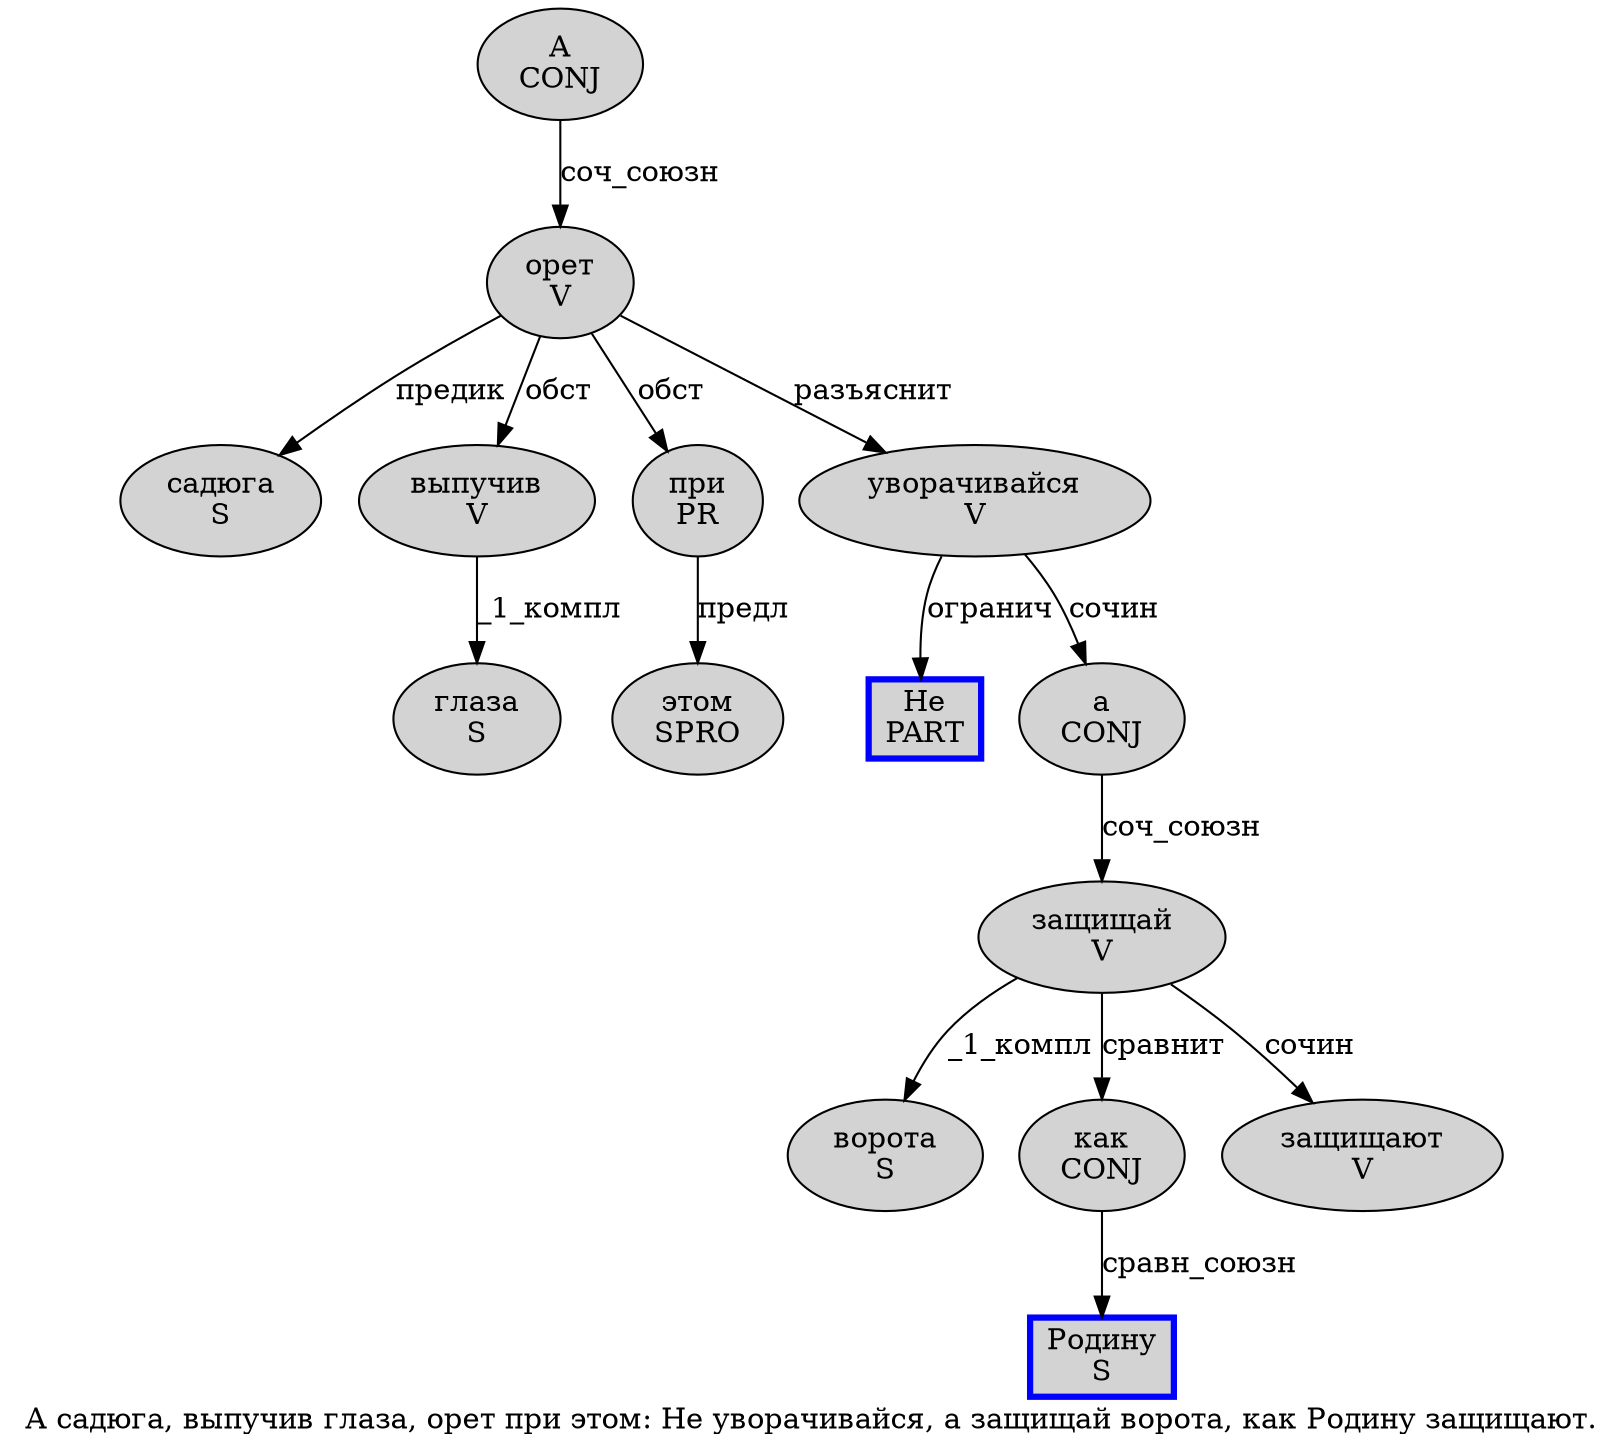 digraph SENTENCE_3319 {
	graph [label="А садюга, выпучив глаза, орет при этом: Не уворачивайся, а защищай ворота, как Родину защищают."]
	node [style=filled]
		0 [label="А
CONJ" color="" fillcolor=lightgray penwidth=1 shape=ellipse]
		1 [label="садюга
S" color="" fillcolor=lightgray penwidth=1 shape=ellipse]
		3 [label="выпучив
V" color="" fillcolor=lightgray penwidth=1 shape=ellipse]
		4 [label="глаза
S" color="" fillcolor=lightgray penwidth=1 shape=ellipse]
		6 [label="орет
V" color="" fillcolor=lightgray penwidth=1 shape=ellipse]
		7 [label="при
PR" color="" fillcolor=lightgray penwidth=1 shape=ellipse]
		8 [label="этом
SPRO" color="" fillcolor=lightgray penwidth=1 shape=ellipse]
		10 [label="Не
PART" color=blue fillcolor=lightgray penwidth=3 shape=box]
		11 [label="уворачивайся
V" color="" fillcolor=lightgray penwidth=1 shape=ellipse]
		13 [label="а
CONJ" color="" fillcolor=lightgray penwidth=1 shape=ellipse]
		14 [label="защищай
V" color="" fillcolor=lightgray penwidth=1 shape=ellipse]
		15 [label="ворота
S" color="" fillcolor=lightgray penwidth=1 shape=ellipse]
		17 [label="как
CONJ" color="" fillcolor=lightgray penwidth=1 shape=ellipse]
		18 [label="Родину
S" color=blue fillcolor=lightgray penwidth=3 shape=box]
		19 [label="защищают
V" color="" fillcolor=lightgray penwidth=1 shape=ellipse]
			17 -> 18 [label="сравн_союзн"]
			11 -> 10 [label="огранич"]
			11 -> 13 [label="сочин"]
			13 -> 14 [label="соч_союзн"]
			6 -> 1 [label="предик"]
			6 -> 3 [label="обст"]
			6 -> 7 [label="обст"]
			6 -> 11 [label="разъяснит"]
			0 -> 6 [label="соч_союзн"]
			14 -> 15 [label="_1_компл"]
			14 -> 17 [label="сравнит"]
			14 -> 19 [label="сочин"]
			3 -> 4 [label="_1_компл"]
			7 -> 8 [label="предл"]
}